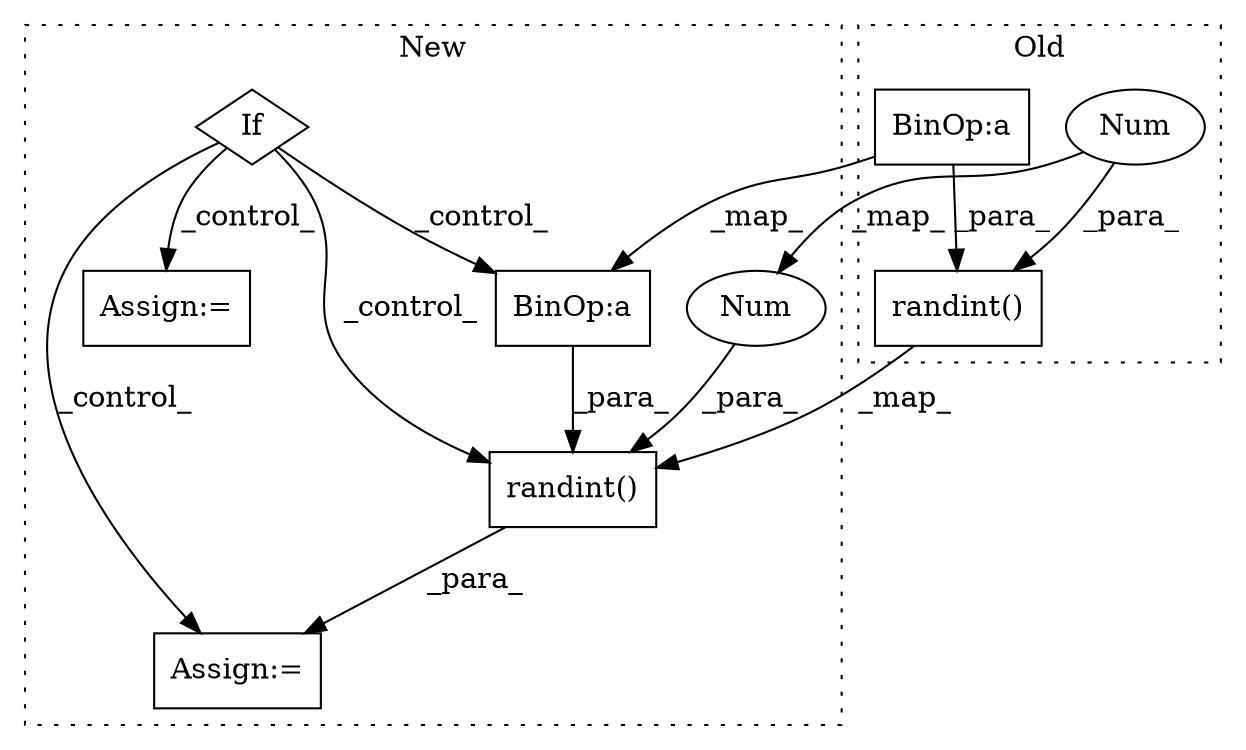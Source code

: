 digraph G {
subgraph cluster0 {
1 [label="randint()" a="75" s="8094,8127" l="15,1" shape="box"];
3 [label="Num" a="76" s="8109" l="1" shape="ellipse"];
9 [label="BinOp:a" a="82" s="8125" l="1" shape="box"];
label = "Old";
style="dotted";
}
subgraph cluster1 {
2 [label="randint()" a="75" s="8148,8181" l="15,1" shape="box"];
4 [label="Num" a="76" s="8163" l="1" shape="ellipse"];
5 [label="Assign:=" a="68" s="8399" l="3" shape="box"];
6 [label="If" a="96" s="8089" l="3" shape="diamond"];
7 [label="Assign:=" a="68" s="8839" l="3" shape="box"];
8 [label="BinOp:a" a="82" s="8179" l="1" shape="box"];
label = "New";
style="dotted";
}
1 -> 2 [label="_map_"];
2 -> 5 [label="_para_"];
3 -> 1 [label="_para_"];
3 -> 4 [label="_map_"];
4 -> 2 [label="_para_"];
6 -> 5 [label="_control_"];
6 -> 8 [label="_control_"];
6 -> 7 [label="_control_"];
6 -> 2 [label="_control_"];
8 -> 2 [label="_para_"];
9 -> 8 [label="_map_"];
9 -> 1 [label="_para_"];
}